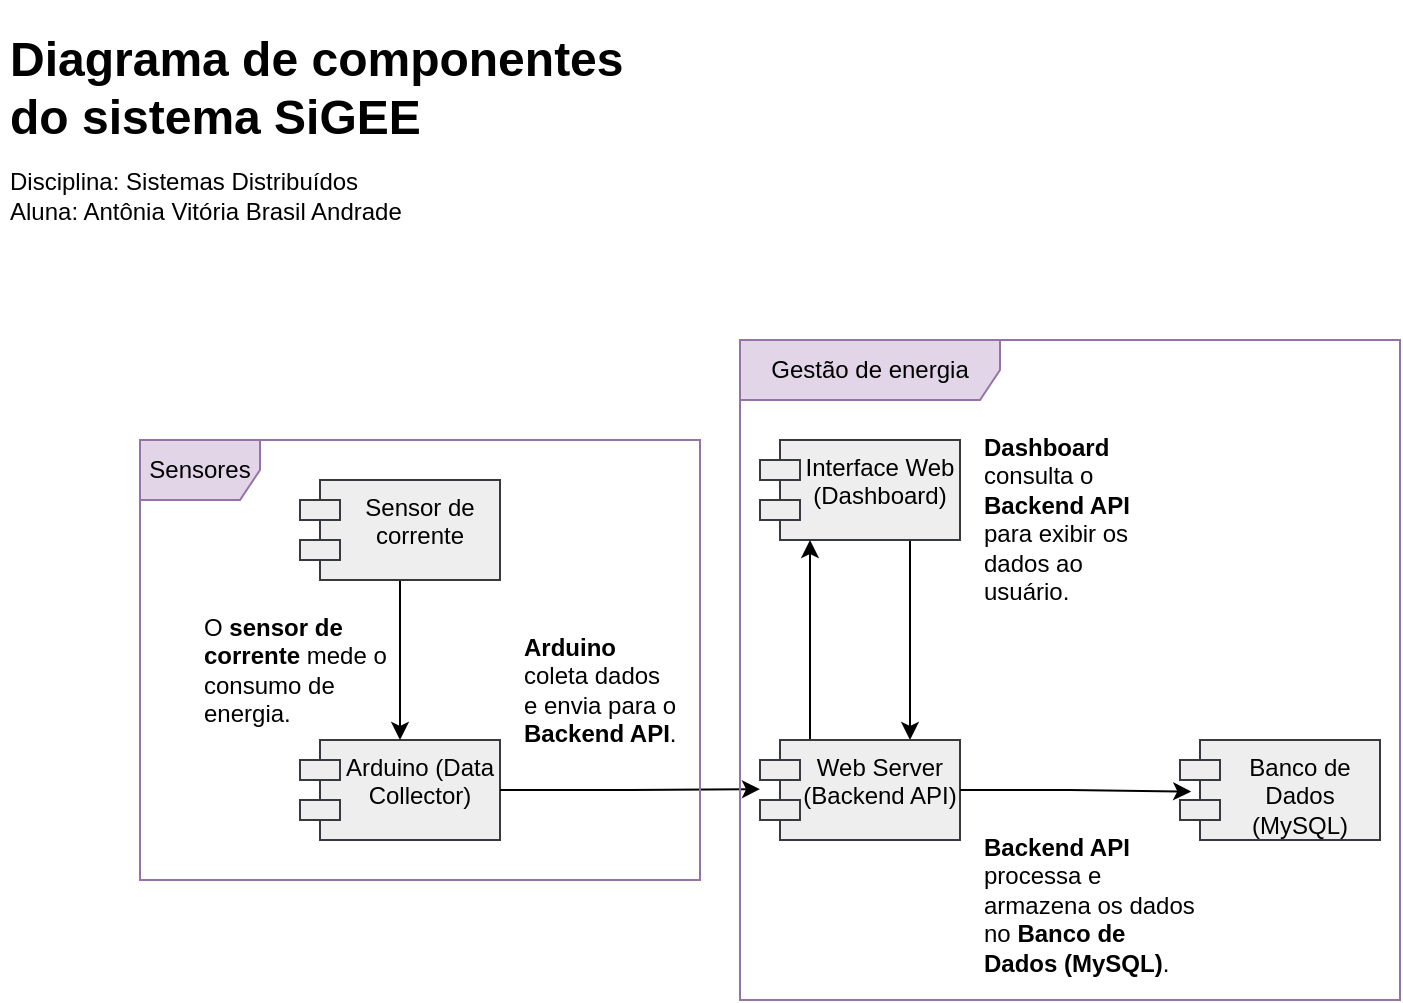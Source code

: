 <mxfile version="23.1.6" type="device">
  <diagram name="Página-1" id="5gc6UgbiQN4bwvO4wGnL">
    <mxGraphModel dx="1050" dy="557" grid="1" gridSize="10" guides="1" tooltips="1" connect="1" arrows="1" fold="1" page="1" pageScale="1" pageWidth="413" pageHeight="583" math="0" shadow="0">
      <root>
        <mxCell id="0" />
        <mxCell id="1" parent="0" />
        <mxCell id="eqR_7KaGiTr2mihYH16X-13" value="&lt;strong&gt;Arduino&lt;/strong&gt; coleta dados e envia para o &lt;strong&gt;Backend API&lt;/strong&gt;." style="text;whiteSpace=wrap;html=1;" vertex="1" parent="1">
          <mxGeometry x="300" y="340" width="80" height="40" as="geometry" />
        </mxCell>
        <mxCell id="eqR_7KaGiTr2mihYH16X-14" value="&lt;strong&gt;Backend API&lt;/strong&gt; processa e armazena os dados no &lt;strong&gt;Banco de Dados (MySQL)&lt;/strong&gt;." style="text;whiteSpace=wrap;html=1;" vertex="1" parent="1">
          <mxGeometry x="530" y="440" width="110" height="40" as="geometry" />
        </mxCell>
        <mxCell id="eqR_7KaGiTr2mihYH16X-15" value="&lt;strong&gt;Dashboard&lt;/strong&gt; consulta o &lt;strong&gt;Backend API&lt;/strong&gt; para exibir os dados ao usuário." style="text;whiteSpace=wrap;html=1;" vertex="1" parent="1">
          <mxGeometry x="530" y="240" width="90" height="40" as="geometry" />
        </mxCell>
        <mxCell id="eqR_7KaGiTr2mihYH16X-16" value="Banco de Dados (MySQL)" style="shape=module;align=left;spacingLeft=20;align=center;verticalAlign=top;whiteSpace=wrap;html=1;fillColor=#eeeeee;strokeColor=#36393d;" vertex="1" parent="1">
          <mxGeometry x="630" y="400" width="100" height="50" as="geometry" />
        </mxCell>
        <mxCell id="eqR_7KaGiTr2mihYH16X-24" style="edgeStyle=orthogonalEdgeStyle;rounded=0;orthogonalLoop=1;jettySize=auto;html=1;exitX=0.75;exitY=1;exitDx=0;exitDy=0;entryX=0.75;entryY=0;entryDx=0;entryDy=0;" edge="1" parent="1" source="eqR_7KaGiTr2mihYH16X-17" target="eqR_7KaGiTr2mihYH16X-19">
          <mxGeometry relative="1" as="geometry" />
        </mxCell>
        <mxCell id="eqR_7KaGiTr2mihYH16X-17" value="Interface Web (Dashboard)" style="shape=module;align=left;spacingLeft=20;align=center;verticalAlign=top;whiteSpace=wrap;html=1;fillColor=#eeeeee;strokeColor=#36393d;" vertex="1" parent="1">
          <mxGeometry x="420" y="250" width="100" height="50" as="geometry" />
        </mxCell>
        <mxCell id="eqR_7KaGiTr2mihYH16X-18" value="Arduino (Data Collector)" style="shape=module;align=left;spacingLeft=20;align=center;verticalAlign=top;whiteSpace=wrap;html=1;fillColor=#eeeeee;strokeColor=#36393d;" vertex="1" parent="1">
          <mxGeometry x="190" y="400" width="100" height="50" as="geometry" />
        </mxCell>
        <mxCell id="eqR_7KaGiTr2mihYH16X-23" style="edgeStyle=orthogonalEdgeStyle;rounded=0;orthogonalLoop=1;jettySize=auto;html=1;exitX=0.25;exitY=0;exitDx=0;exitDy=0;entryX=0.25;entryY=1;entryDx=0;entryDy=0;" edge="1" parent="1" source="eqR_7KaGiTr2mihYH16X-19" target="eqR_7KaGiTr2mihYH16X-17">
          <mxGeometry relative="1" as="geometry" />
        </mxCell>
        <mxCell id="eqR_7KaGiTr2mihYH16X-19" value="Web Server (Backend API)" style="shape=module;align=left;spacingLeft=20;align=center;verticalAlign=top;whiteSpace=wrap;html=1;fillColor=#eeeeee;strokeColor=#36393d;" vertex="1" parent="1">
          <mxGeometry x="420" y="400" width="100" height="50" as="geometry" />
        </mxCell>
        <mxCell id="eqR_7KaGiTr2mihYH16X-21" style="edgeStyle=orthogonalEdgeStyle;rounded=0;orthogonalLoop=1;jettySize=auto;html=1;exitX=1;exitY=0.5;exitDx=0;exitDy=0;entryX=0;entryY=0.492;entryDx=0;entryDy=0;entryPerimeter=0;" edge="1" parent="1" source="eqR_7KaGiTr2mihYH16X-18" target="eqR_7KaGiTr2mihYH16X-19">
          <mxGeometry relative="1" as="geometry" />
        </mxCell>
        <mxCell id="eqR_7KaGiTr2mihYH16X-22" style="edgeStyle=orthogonalEdgeStyle;rounded=0;orthogonalLoop=1;jettySize=auto;html=1;exitX=1;exitY=0.5;exitDx=0;exitDy=0;entryX=0.056;entryY=0.516;entryDx=0;entryDy=0;entryPerimeter=0;" edge="1" parent="1" source="eqR_7KaGiTr2mihYH16X-19" target="eqR_7KaGiTr2mihYH16X-16">
          <mxGeometry relative="1" as="geometry" />
        </mxCell>
        <mxCell id="eqR_7KaGiTr2mihYH16X-29" value="O &lt;strong&gt;sensor de corrente&lt;/strong&gt; mede o consumo de energia." style="text;whiteSpace=wrap;html=1;" vertex="1" parent="1">
          <mxGeometry x="140" y="330" width="100" height="40" as="geometry" />
        </mxCell>
        <mxCell id="eqR_7KaGiTr2mihYH16X-37" style="edgeStyle=orthogonalEdgeStyle;rounded=0;orthogonalLoop=1;jettySize=auto;html=1;exitX=0.5;exitY=1;exitDx=0;exitDy=0;entryX=0.5;entryY=0;entryDx=0;entryDy=0;" edge="1" parent="1" source="eqR_7KaGiTr2mihYH16X-36" target="eqR_7KaGiTr2mihYH16X-18">
          <mxGeometry relative="1" as="geometry" />
        </mxCell>
        <mxCell id="eqR_7KaGiTr2mihYH16X-36" value="Sensor de corrente" style="shape=module;align=left;spacingLeft=20;align=center;verticalAlign=top;whiteSpace=wrap;html=1;fillColor=#eeeeee;strokeColor=#36393d;" vertex="1" parent="1">
          <mxGeometry x="190" y="270" width="100" height="50" as="geometry" />
        </mxCell>
        <mxCell id="eqR_7KaGiTr2mihYH16X-41" value="Sensores" style="shape=umlFrame;whiteSpace=wrap;html=1;pointerEvents=0;width=60;height=30;fillColor=#e1d5e7;strokeColor=#9673a6;" vertex="1" parent="1">
          <mxGeometry x="110" y="250" width="280" height="220" as="geometry" />
        </mxCell>
        <mxCell id="eqR_7KaGiTr2mihYH16X-42" value="Gestão de energia" style="shape=umlFrame;whiteSpace=wrap;html=1;pointerEvents=0;width=130;height=30;fillColor=#e1d5e7;strokeColor=#9673a6;" vertex="1" parent="1">
          <mxGeometry x="410" y="200" width="330" height="330" as="geometry" />
        </mxCell>
        <mxCell id="eqR_7KaGiTr2mihYH16X-43" value="&lt;h1&gt;Diagrama de componentes do sistema SiGEE&lt;/h1&gt;&lt;p&gt;&lt;/p&gt;&lt;p style=&quot;line-height: 30%;&quot;&gt;Disciplina: Sistemas Distribuídos&lt;/p&gt;&lt;p style=&quot;line-height: 30%;&quot;&gt;Aluna: Antônia Vitória Brasil Andrade&lt;/p&gt;&lt;p&gt;&lt;/p&gt;" style="text;html=1;spacing=5;spacingTop=-20;whiteSpace=wrap;overflow=hidden;rounded=0;" vertex="1" parent="1">
          <mxGeometry x="40" y="40" width="340" height="120" as="geometry" />
        </mxCell>
      </root>
    </mxGraphModel>
  </diagram>
</mxfile>
